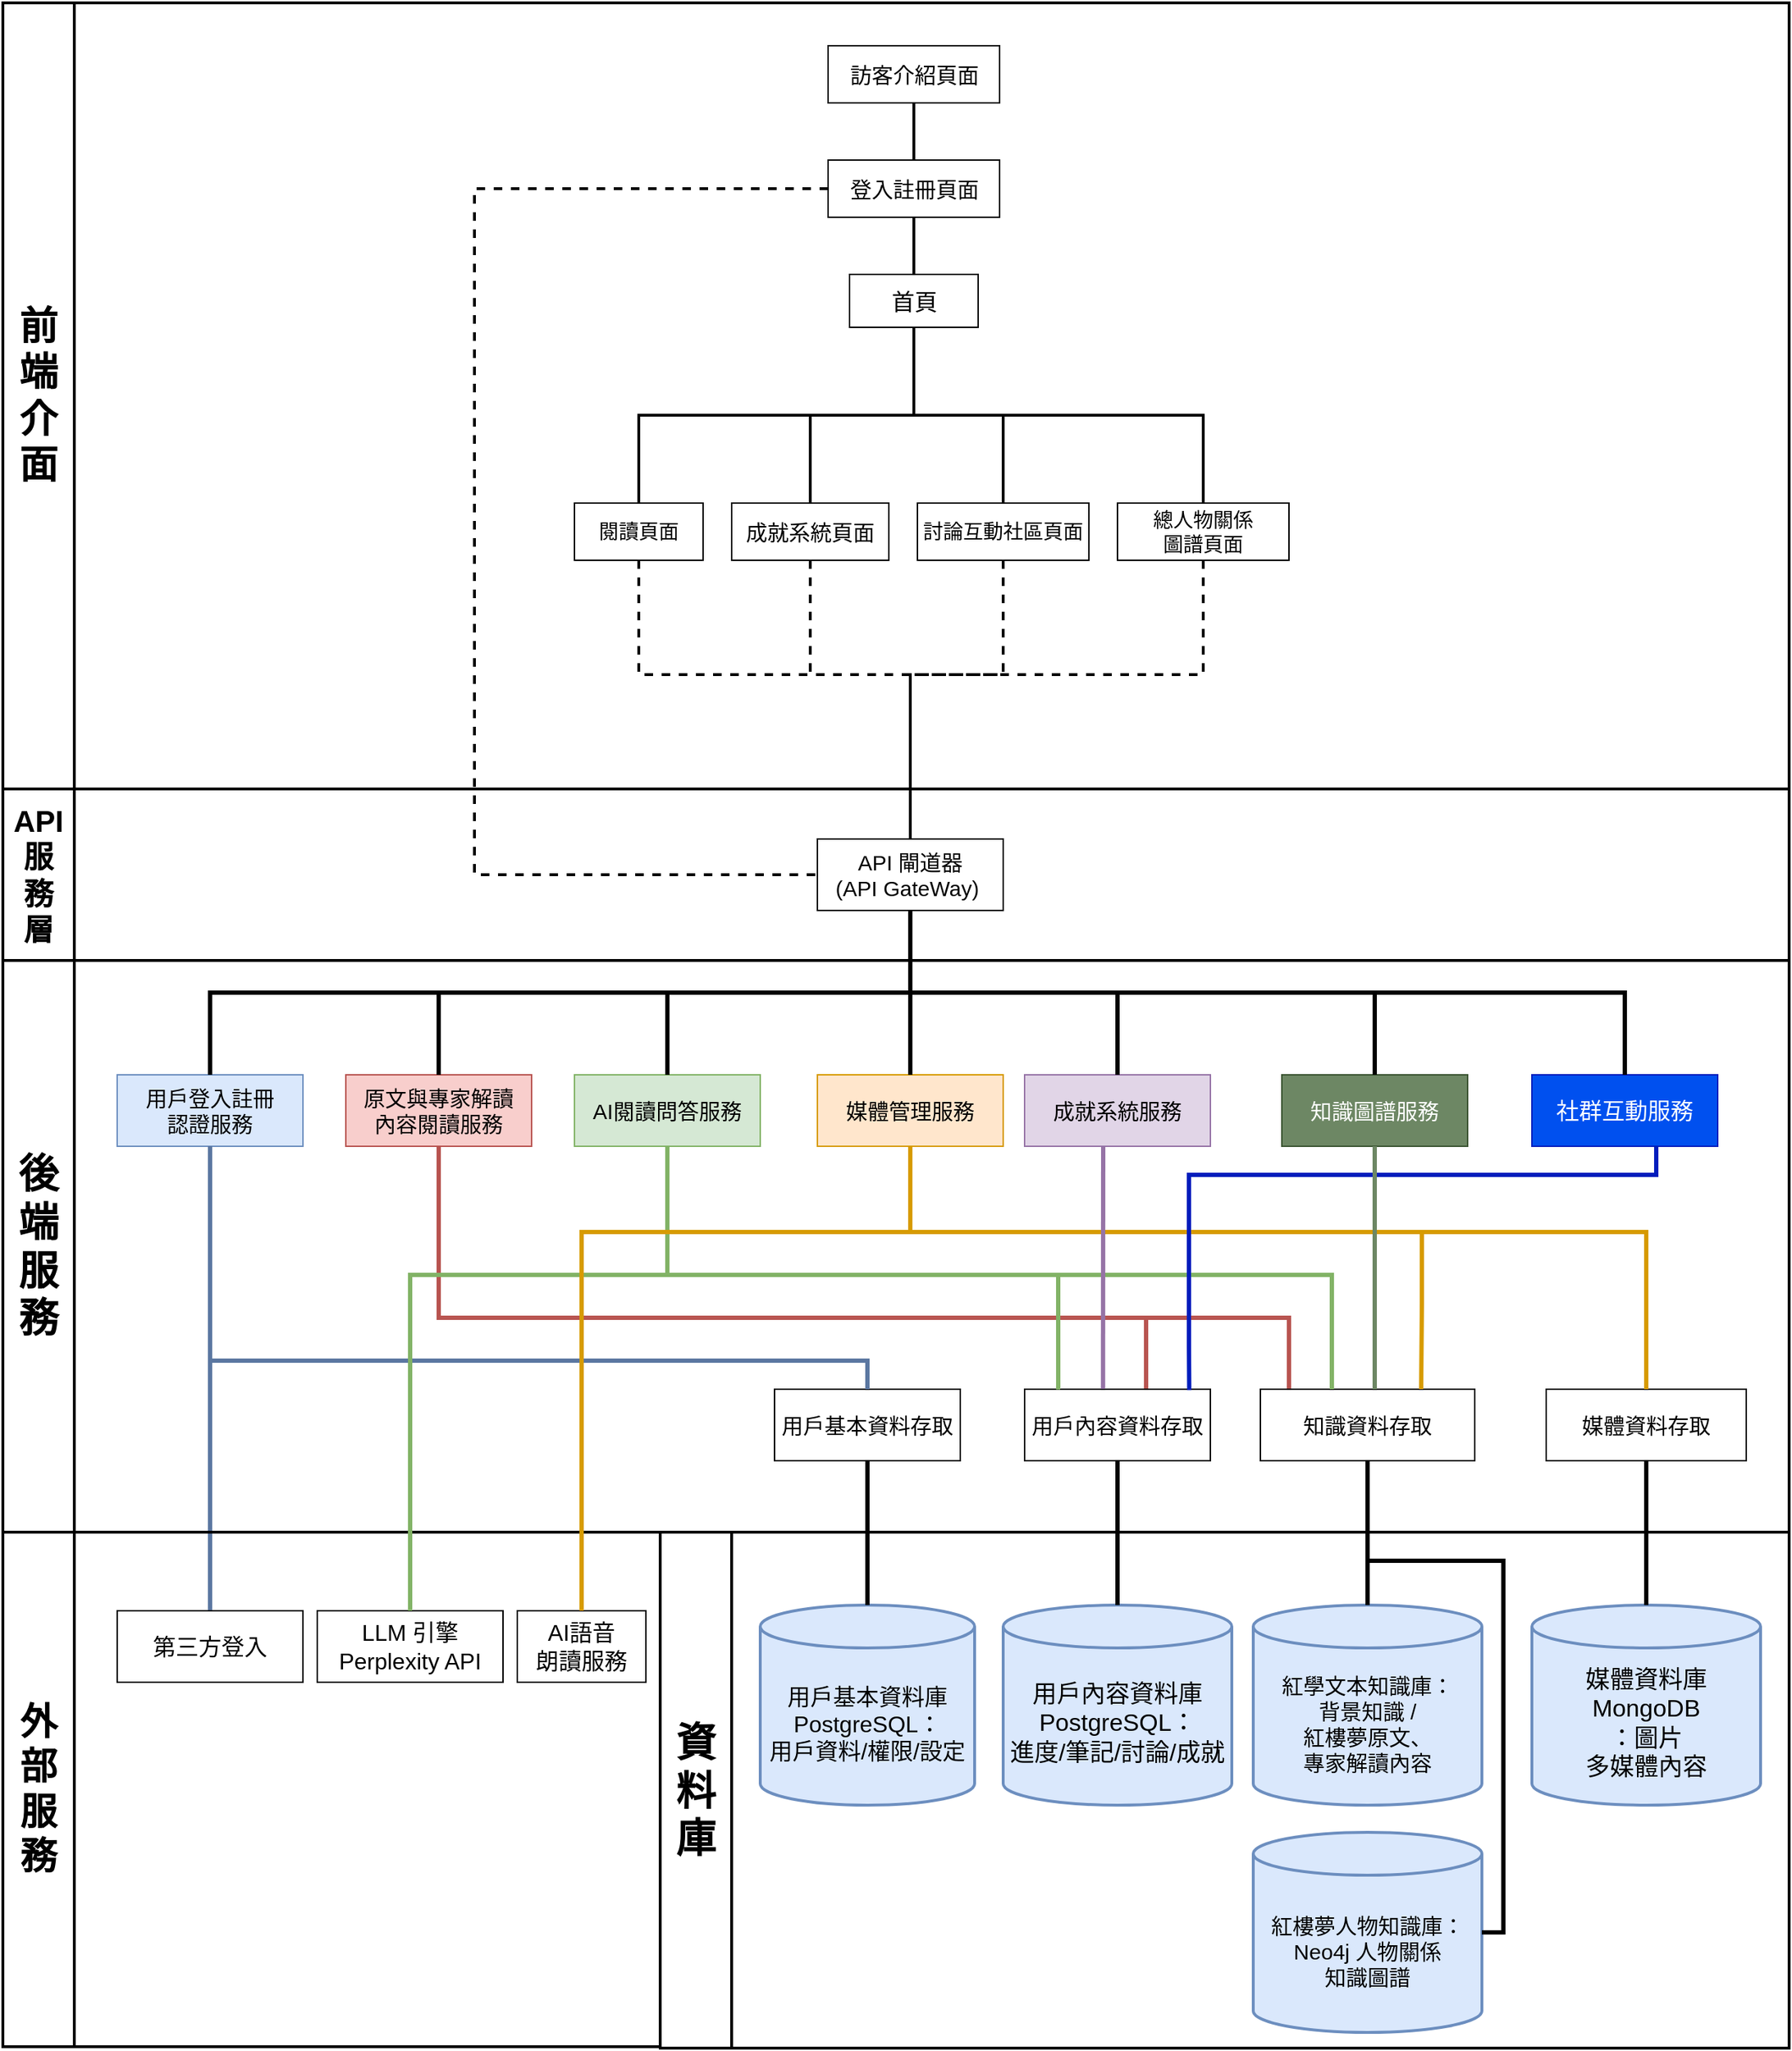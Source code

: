 <mxfile version="24.7.17">
  <diagram name="Page-1" id="e7e014a7-5840-1c2e-5031-d8a46d1fe8dd">
    <mxGraphModel dx="808" dy="1304" grid="1" gridSize="10" guides="1" tooltips="1" connect="1" arrows="1" fold="1" page="1" pageScale="1" pageWidth="1169" pageHeight="826" background="none" math="0" shadow="0">
      <root>
        <mxCell id="0" />
        <mxCell id="1" parent="0" />
        <mxCell id="SxPEQGApZWsC9rqTHvff-37" style="edgeStyle=orthogonalEdgeStyle;rounded=0;orthogonalLoop=1;jettySize=auto;html=1;exitX=0.5;exitY=1;exitDx=0;exitDy=0;entryX=0.5;entryY=0;entryDx=0;entryDy=0;endArrow=none;endFill=0;strokeWidth=3;strokeColor=#5b77a1;" parent="1" source="SxPEQGApZWsC9rqTHvff-35" target="SxPEQGApZWsC9rqTHvff-36" edge="1">
          <mxGeometry relative="1" as="geometry">
            <Array as="points">
              <mxPoint x="315" y="910" />
              <mxPoint x="315" y="910" />
            </Array>
          </mxGeometry>
        </mxCell>
        <mxCell id="3" value="後&#xa;端&#xa;服&#xa;務" style="swimlane;whiteSpace=wrap;startSize=50;direction=north;fontSize=28;strokeWidth=2;" parent="1" vertex="1">
          <mxGeometry x="170" y="480" width="1250" height="400" as="geometry" />
        </mxCell>
        <mxCell id="SxPEQGApZWsC9rqTHvff-42" style="edgeStyle=orthogonalEdgeStyle;rounded=0;orthogonalLoop=1;jettySize=auto;html=1;exitX=0.5;exitY=1;exitDx=0;exitDy=0;endArrow=none;endFill=0;strokeWidth=3;fillColor=#f8cecc;strokeColor=#b85450;" parent="3" source="SxPEQGApZWsC9rqTHvff-40" target="Py5HU_dpRkEgIAF00YqD-6" edge="1">
          <mxGeometry relative="1" as="geometry">
            <Array as="points">
              <mxPoint x="305" y="250" />
              <mxPoint x="900" y="250" />
            </Array>
          </mxGeometry>
        </mxCell>
        <mxCell id="SxPEQGApZWsC9rqTHvff-35" value="&lt;span style=&quot;font-size: 15px;&quot;&gt;用戶登入註冊&lt;br style=&quot;font-size: 15px;&quot;&gt;認證服務&lt;/span&gt;" style="rounded=0;whiteSpace=wrap;html=1;fontSize=15;fillColor=#dae8fc;strokeColor=#6c8ebf;" parent="3" vertex="1">
          <mxGeometry x="80" y="80" width="130" height="50" as="geometry" />
        </mxCell>
        <mxCell id="bKYKXZFoOEibJwhLb-Ia-7" style="edgeStyle=orthogonalEdgeStyle;rounded=0;orthogonalLoop=1;jettySize=auto;html=1;exitX=0.5;exitY=1;exitDx=0;exitDy=0;endArrow=none;endFill=0;strokeWidth=3;fillColor=#f8cecc;strokeColor=#b85450;entryX=0.654;entryY=0;entryDx=0;entryDy=0;entryPerimeter=0;" edge="1" parent="3" source="SxPEQGApZWsC9rqTHvff-40" target="Py5HU_dpRkEgIAF00YqD-4">
          <mxGeometry relative="1" as="geometry">
            <mxPoint x="801" y="301" as="targetPoint" />
            <Array as="points">
              <mxPoint x="305" y="250" />
              <mxPoint x="800" y="250" />
            </Array>
          </mxGeometry>
        </mxCell>
        <mxCell id="SxPEQGApZWsC9rqTHvff-40" value="&lt;span style=&quot;font-size: 15px;&quot;&gt;原文與專家解讀&lt;/span&gt;&lt;br style=&quot;padding: 0px; margin: 0px; font-size: 15px;&quot;&gt;&lt;span style=&quot;font-size: 15px;&quot;&gt;內容閱讀服務&lt;/span&gt;" style="rounded=0;whiteSpace=wrap;html=1;fontSize=15;fillColor=#f8cecc;strokeColor=#b85450;" parent="3" vertex="1">
          <mxGeometry x="240" y="80" width="130" height="50" as="geometry" />
        </mxCell>
        <mxCell id="SxPEQGApZWsC9rqTHvff-43" value="AI閱讀問答服務" style="whiteSpace=wrap;strokeWidth=1;fontSize=15;fillColor=#d5e8d4;strokeColor=#82b366;" parent="3" vertex="1">
          <mxGeometry x="400" y="80" width="130" height="50" as="geometry" />
        </mxCell>
        <mxCell id="SxPEQGApZWsC9rqTHvff-48" value="媒體管理服務" style="whiteSpace=wrap;strokeWidth=1;fontSize=15;fillColor=#ffe6cc;strokeColor=#d79b00;" parent="3" vertex="1">
          <mxGeometry x="570" y="80" width="130" height="50" as="geometry" />
        </mxCell>
        <mxCell id="SxPEQGApZWsC9rqTHvff-55" value="成就系統服務" style="whiteSpace=wrap;strokeWidth=1;fontSize=15;fillColor=#e1d5e7;strokeColor=#9673a6;" parent="3" vertex="1">
          <mxGeometry x="715" y="80" width="130" height="50" as="geometry" />
        </mxCell>
        <mxCell id="SxPEQGApZWsC9rqTHvff-61" value="知識圖譜服務" style="whiteSpace=wrap;strokeWidth=1;fontSize=15;fillColor=#6d8764;strokeColor=#3A5431;fontColor=#ffffff;" parent="3" vertex="1">
          <mxGeometry x="895" y="80" width="130" height="50" as="geometry" />
        </mxCell>
        <mxCell id="SxPEQGApZWsC9rqTHvff-64" value="社群互動服務" style="whiteSpace=wrap;strokeWidth=1;fontSize=16;fillColor=#0050ef;strokeColor=#001DBC;fontColor=#ffffff;" parent="3" vertex="1">
          <mxGeometry x="1070" y="80" width="130" height="50" as="geometry" />
        </mxCell>
        <mxCell id="Py5HU_dpRkEgIAF00YqD-3" value="用戶基本資料存取" style="rounded=0;whiteSpace=wrap;html=1;fontSize=15;" parent="3" vertex="1">
          <mxGeometry x="540" y="300" width="130" height="50" as="geometry" />
        </mxCell>
        <mxCell id="SxPEQGApZWsC9rqTHvff-38" style="edgeStyle=orthogonalEdgeStyle;rounded=0;orthogonalLoop=1;jettySize=auto;html=1;exitX=0.5;exitY=1;exitDx=0;exitDy=0;entryX=0.5;entryY=0;entryDx=0;entryDy=0;endArrow=none;endFill=0;strokeWidth=3;fillColor=#dae8fc;strokeColor=#5B77A1;" parent="3" source="SxPEQGApZWsC9rqTHvff-35" target="Py5HU_dpRkEgIAF00YqD-3" edge="1">
          <mxGeometry relative="1" as="geometry">
            <Array as="points">
              <mxPoint x="145" y="280" />
              <mxPoint x="605" y="280" />
            </Array>
          </mxGeometry>
        </mxCell>
        <mxCell id="Py5HU_dpRkEgIAF00YqD-4" value="用戶內容資料存取" style="rounded=0;whiteSpace=wrap;html=1;fontSize=15;" parent="3" vertex="1">
          <mxGeometry x="715" y="300" width="130" height="50" as="geometry" />
        </mxCell>
        <mxCell id="Py5HU_dpRkEgIAF00YqD-6" value="知識資料存取" style="rounded=0;whiteSpace=wrap;html=1;fontSize=15;" parent="3" vertex="1">
          <mxGeometry x="880" y="300" width="150" height="50" as="geometry" />
        </mxCell>
        <mxCell id="SxPEQGApZWsC9rqTHvff-46" style="edgeStyle=orthogonalEdgeStyle;rounded=0;orthogonalLoop=1;jettySize=auto;html=1;exitX=0.5;exitY=1;exitDx=0;exitDy=0;endArrow=none;endFill=0;strokeWidth=3;fillColor=#d5e8d4;strokeColor=#82b366;" parent="3" source="SxPEQGApZWsC9rqTHvff-43" edge="1">
          <mxGeometry relative="1" as="geometry">
            <mxPoint x="930" y="300" as="targetPoint" />
            <Array as="points">
              <mxPoint x="465" y="220" />
              <mxPoint x="930" y="220" />
            </Array>
          </mxGeometry>
        </mxCell>
        <mxCell id="SxPEQGApZWsC9rqTHvff-67" style="edgeStyle=orthogonalEdgeStyle;rounded=0;orthogonalLoop=1;jettySize=auto;html=1;exitX=0.5;exitY=1;exitDx=0;exitDy=0;entryX=0.75;entryY=0;entryDx=0;entryDy=0;strokeWidth=3;fillColor=#ffe6cc;strokeColor=#d79b00;endArrow=none;endFill=0;" parent="3" source="SxPEQGApZWsC9rqTHvff-48" target="Py5HU_dpRkEgIAF00YqD-6" edge="1">
          <mxGeometry relative="1" as="geometry">
            <Array as="points">
              <mxPoint x="635" y="190" />
              <mxPoint x="993" y="190" />
              <mxPoint x="993" y="240" />
            </Array>
          </mxGeometry>
        </mxCell>
        <mxCell id="Py5HU_dpRkEgIAF00YqD-8" value="媒體資料存取" style="rounded=0;whiteSpace=wrap;html=1;fontSize=15;" parent="3" vertex="1">
          <mxGeometry x="1080" y="300" width="140" height="50" as="geometry" />
        </mxCell>
        <mxCell id="SxPEQGApZWsC9rqTHvff-68" style="edgeStyle=orthogonalEdgeStyle;rounded=0;orthogonalLoop=1;jettySize=auto;html=1;exitX=0.5;exitY=1;exitDx=0;exitDy=0;entryX=0.5;entryY=0;entryDx=0;entryDy=0;fillColor=#ffe6cc;strokeColor=#d79b00;strokeWidth=3;endArrow=none;endFill=0;" parent="3" source="SxPEQGApZWsC9rqTHvff-48" target="Py5HU_dpRkEgIAF00YqD-8" edge="1">
          <mxGeometry relative="1" as="geometry">
            <Array as="points">
              <mxPoint x="635" y="190" />
              <mxPoint x="1150" y="190" />
              <mxPoint x="1150" y="300" />
            </Array>
          </mxGeometry>
        </mxCell>
        <mxCell id="SxPEQGApZWsC9rqTHvff-56" style="edgeStyle=orthogonalEdgeStyle;rounded=0;orthogonalLoop=1;jettySize=auto;html=1;entryX=0.422;entryY=-0.004;entryDx=0;entryDy=0;fillColor=#e1d5e7;strokeColor=#9673a6;strokeWidth=3;endArrow=none;endFill=0;entryPerimeter=0;jumpSize=6;" parent="3" target="Py5HU_dpRkEgIAF00YqD-4" edge="1">
          <mxGeometry relative="1" as="geometry">
            <Array as="points">
              <mxPoint x="770" y="130" />
            </Array>
            <mxPoint x="770" y="130" as="sourcePoint" />
          </mxGeometry>
        </mxCell>
        <mxCell id="SxPEQGApZWsC9rqTHvff-70" style="edgeStyle=orthogonalEdgeStyle;rounded=0;orthogonalLoop=1;jettySize=auto;html=1;exitX=0.5;exitY=1;exitDx=0;exitDy=0;entryX=0.717;entryY=0.013;entryDx=0;entryDy=0;strokeWidth=3;strokeColor=#001DBC;endArrow=none;endFill=0;fillColor=#0050ef;entryPerimeter=0;" parent="3" edge="1">
          <mxGeometry relative="1" as="geometry">
            <Array as="points">
              <mxPoint x="1157" y="150" />
              <mxPoint x="830" y="150" />
              <mxPoint x="830" y="270" />
            </Array>
            <mxPoint x="1157.0" y="130" as="sourcePoint" />
            <mxPoint x="830.21" y="300.65" as="targetPoint" />
          </mxGeometry>
        </mxCell>
        <mxCell id="SxPEQGApZWsC9rqTHvff-69" style="edgeStyle=orthogonalEdgeStyle;rounded=0;orthogonalLoop=1;jettySize=auto;html=1;exitX=0.5;exitY=1;exitDx=0;exitDy=0;endArrow=none;endFill=0;strokeWidth=3;strokeColor=#6d8764;" parent="3" source="SxPEQGApZWsC9rqTHvff-61" edge="1">
          <mxGeometry relative="1" as="geometry">
            <mxPoint x="960" y="300" as="targetPoint" />
            <Array as="points">
              <mxPoint x="960" y="300" />
            </Array>
          </mxGeometry>
        </mxCell>
        <mxCell id="bKYKXZFoOEibJwhLb-Ia-8" style="edgeStyle=orthogonalEdgeStyle;rounded=0;orthogonalLoop=1;jettySize=auto;html=1;exitX=0.5;exitY=1;exitDx=0;exitDy=0;entryX=0.181;entryY=0.004;entryDx=0;entryDy=0;entryPerimeter=0;strokeWidth=3;fillColor=#d5e8d4;strokeColor=#82b366;endArrow=none;endFill=0;" edge="1" parent="3" source="SxPEQGApZWsC9rqTHvff-43" target="Py5HU_dpRkEgIAF00YqD-4">
          <mxGeometry relative="1" as="geometry">
            <Array as="points">
              <mxPoint x="465" y="220" />
              <mxPoint x="739" y="220" />
            </Array>
          </mxGeometry>
        </mxCell>
        <mxCell id="SxPEQGApZWsC9rqTHvff-12" value="API&#xa;服&#xa;務&#xa;層" style="swimlane;whiteSpace=wrap;direction=north;startSize=50;fontSize=21;strokeWidth=2;" parent="1" vertex="1">
          <mxGeometry x="170" y="360" width="1250" height="120" as="geometry" />
        </mxCell>
        <mxCell id="SxPEQGApZWsC9rqTHvff-27" value="&lt;font style=&quot;font-size: 15px;&quot;&gt;API&amp;nbsp;閘道器&lt;br style=&quot;font-size: 15px;&quot;&gt;(API GateWay)&amp;nbsp;&lt;/font&gt;" style="rounded=0;whiteSpace=wrap;html=1;fontSize=15;" parent="SxPEQGApZWsC9rqTHvff-12" vertex="1">
          <mxGeometry x="570" y="35" width="130" height="50" as="geometry" />
        </mxCell>
        <mxCell id="SxPEQGApZWsC9rqTHvff-33" value="外&#xa;部&#xa;服&#xa;務" style="swimlane;whiteSpace=wrap;startSize=50;direction=north;fontSize=26;strokeWidth=2;" parent="1" vertex="1">
          <mxGeometry x="170" y="880" width="470" height="360" as="geometry" />
        </mxCell>
        <mxCell id="SxPEQGApZWsC9rqTHvff-36" value="&lt;span style=&quot;font-size: 16px;&quot;&gt;第三方登入&lt;/span&gt;" style="rounded=0;whiteSpace=wrap;html=1;fontSize=16;" parent="SxPEQGApZWsC9rqTHvff-33" vertex="1">
          <mxGeometry x="80" y="55" width="130" height="50" as="geometry" />
        </mxCell>
        <mxCell id="SxPEQGApZWsC9rqTHvff-44" value="&lt;span style=&quot;font-size: 16px;&quot;&gt;LLM &lt;/span&gt;&lt;span style=&quot;font-size: 16px;&quot;&gt;引擎&lt;br style=&quot;font-size: 16px;&quot;&gt;&lt;/span&gt;Perplexity API" style="rounded=0;whiteSpace=wrap;html=1;fontSize=16;" parent="SxPEQGApZWsC9rqTHvff-33" vertex="1">
          <mxGeometry x="220" y="55" width="130" height="50" as="geometry" />
        </mxCell>
        <mxCell id="SxPEQGApZWsC9rqTHvff-51" value="&lt;span style=&quot;font-size: 16px;&quot;&gt;AI語音&lt;br style=&quot;font-size: 16px;&quot;&gt;朗讀服務&lt;/span&gt;" style="rounded=0;whiteSpace=wrap;html=1;fontSize=16;" parent="SxPEQGApZWsC9rqTHvff-33" vertex="1">
          <mxGeometry x="360" y="55" width="90" height="50" as="geometry" />
        </mxCell>
        <mxCell id="SxPEQGApZWsC9rqTHvff-34" value="資&#xa;料&#xa;庫" style="swimlane;whiteSpace=wrap;startSize=50;direction=north;fontSize=28;strokeWidth=2;" parent="1" vertex="1">
          <mxGeometry x="630" y="880" width="790" height="361" as="geometry" />
        </mxCell>
        <mxCell id="bqFWS5N9uW7Ea1BvdyN1-56" value="&lt;font style=&quot;font-size: 16px;&quot;&gt;用戶基本資料庫&lt;br style=&quot;padding: 0px; margin: 0px; font-size: 16px;&quot;&gt;PostgreSQL：&lt;br style=&quot;padding: 0px; margin: 0px; font-size: 16px;&quot;&gt;用戶資料/權限/設定&lt;/font&gt;" style="shape=cylinder3;whiteSpace=wrap;html=1;boundedLbl=1;backgroundOutline=1;size=15;fontSize=16;fillColor=#dae8fc;strokeColor=#6c8ebf;strokeWidth=2;" parent="SxPEQGApZWsC9rqTHvff-34" vertex="1">
          <mxGeometry x="70" y="51" width="150" height="140" as="geometry" />
        </mxCell>
        <mxCell id="bqFWS5N9uW7Ea1BvdyN1-55" value="&lt;font style=&quot;font-size: 17px;&quot;&gt;用戶內容資料庫&lt;br style=&quot;padding: 0px; margin: 0px; font-size: 17px;&quot;&gt;PostgreSQL：&lt;br style=&quot;padding: 0px; margin: 0px; font-size: 17px;&quot;&gt;進度/筆記/討論/成就&lt;/font&gt;" style="shape=cylinder3;whiteSpace=wrap;html=1;boundedLbl=1;backgroundOutline=1;size=15;fontSize=17;fillColor=#dae8fc;strokeColor=#6c8ebf;strokeWidth=2;" parent="SxPEQGApZWsC9rqTHvff-34" vertex="1">
          <mxGeometry x="240" y="51" width="160" height="140" as="geometry" />
        </mxCell>
        <mxCell id="SxPEQGApZWsC9rqTHvff-49" value="&lt;span style=&quot;font-size: 15px;&quot;&gt;紅學文本知識庫：&lt;/span&gt;&lt;span style=&quot;font-size: 15px;&quot;&gt;&lt;br style=&quot;font-size: 15px;&quot;&gt;背景知識&amp;nbsp;&lt;/span&gt;&lt;span style=&quot;font-size: 15px;&quot;&gt;/&lt;br style=&quot;font-size: 15px;&quot;&gt;紅樓夢原文、&lt;br style=&quot;font-size: 15px;&quot;&gt;專家解讀內容&lt;/span&gt;" style="shape=cylinder3;whiteSpace=wrap;html=1;boundedLbl=1;backgroundOutline=1;size=15;fontSize=15;fillColor=#dae8fc;strokeColor=#6c8ebf;strokeWidth=2;" parent="SxPEQGApZWsC9rqTHvff-34" vertex="1">
          <mxGeometry x="415" y="51" width="160" height="140" as="geometry" />
        </mxCell>
        <mxCell id="bKYKXZFoOEibJwhLb-Ia-3" value="紅樓夢人物知識庫：&lt;br&gt;Neo4j&amp;nbsp;人物關係&lt;br&gt;知識圖譜" style="shape=cylinder3;whiteSpace=wrap;html=1;boundedLbl=1;backgroundOutline=1;size=15;fontSize=15;fillColor=#dae8fc;strokeColor=#6c8ebf;strokeWidth=2;" vertex="1" parent="SxPEQGApZWsC9rqTHvff-34">
          <mxGeometry x="415" y="210" width="160" height="140" as="geometry" />
        </mxCell>
        <mxCell id="SxPEQGApZWsC9rqTHvff-50" value="&lt;font style=&quot;font-size: 17px;&quot;&gt;媒體資料庫&lt;br style=&quot;padding: 0px; margin: 0px; font-size: 17px;&quot;&gt;MongoDB&lt;br style=&quot;padding: 0px; margin: 0px; font-size: 17px;&quot;&gt;：圖片&lt;br style=&quot;padding: 0px; margin: 0px; font-size: 17px;&quot;&gt;多媒體內容&lt;/font&gt;" style="shape=cylinder3;whiteSpace=wrap;html=1;boundedLbl=1;backgroundOutline=1;size=15;fontSize=17;fillColor=#dae8fc;strokeColor=#6c8ebf;strokeWidth=2;" parent="SxPEQGApZWsC9rqTHvff-34" vertex="1">
          <mxGeometry x="610" y="51" width="160" height="140" as="geometry" />
        </mxCell>
        <mxCell id="SxPEQGApZWsC9rqTHvff-39" style="edgeStyle=orthogonalEdgeStyle;rounded=0;orthogonalLoop=1;jettySize=auto;html=1;exitX=0.5;exitY=1;exitDx=0;exitDy=0;entryX=0.5;entryY=0;entryDx=0;entryDy=0;endArrow=none;endFill=0;strokeWidth=3;" parent="1" source="SxPEQGApZWsC9rqTHvff-27" target="SxPEQGApZWsC9rqTHvff-35" edge="1">
          <mxGeometry relative="1" as="geometry" />
        </mxCell>
        <mxCell id="SxPEQGApZWsC9rqTHvff-41" style="edgeStyle=orthogonalEdgeStyle;rounded=0;orthogonalLoop=1;jettySize=auto;html=1;exitX=0.5;exitY=1;exitDx=0;exitDy=0;entryX=0.5;entryY=0;entryDx=0;entryDy=0;fontSize=11;endArrow=none;endFill=0;strokeWidth=3;" parent="1" source="SxPEQGApZWsC9rqTHvff-27" target="SxPEQGApZWsC9rqTHvff-40" edge="1">
          <mxGeometry relative="1" as="geometry" />
        </mxCell>
        <mxCell id="SxPEQGApZWsC9rqTHvff-45" style="edgeStyle=orthogonalEdgeStyle;rounded=0;orthogonalLoop=1;jettySize=auto;html=1;exitX=0.5;exitY=1;exitDx=0;exitDy=0;entryX=0.5;entryY=0;entryDx=0;entryDy=0;strokeWidth=3;endArrow=none;endFill=0;fillColor=#d5e8d4;strokeColor=#82b366;" parent="1" source="SxPEQGApZWsC9rqTHvff-43" target="SxPEQGApZWsC9rqTHvff-44" edge="1">
          <mxGeometry relative="1" as="geometry">
            <Array as="points">
              <mxPoint x="635" y="700" />
              <mxPoint x="455" y="700" />
            </Array>
          </mxGeometry>
        </mxCell>
        <mxCell id="SxPEQGApZWsC9rqTHvff-47" style="edgeStyle=orthogonalEdgeStyle;rounded=0;orthogonalLoop=1;jettySize=auto;html=1;exitX=0.5;exitY=1;exitDx=0;exitDy=0;entryX=0.5;entryY=0;entryDx=0;entryDy=0;strokeWidth=3;endArrow=none;endFill=0;" parent="1" source="SxPEQGApZWsC9rqTHvff-27" target="SxPEQGApZWsC9rqTHvff-43" edge="1">
          <mxGeometry relative="1" as="geometry" />
        </mxCell>
        <mxCell id="2" value="前&#xa;端&#xa;介&#xa;面" style="swimlane;whiteSpace=wrap;startSize=50;direction=north;fontSize=27;strokeWidth=2;" parent="1" vertex="1">
          <mxGeometry x="170" y="-190" width="1250" height="550" as="geometry">
            <mxRectangle x="170" y="110" width="60" height="30" as="alternateBounds" />
          </mxGeometry>
        </mxCell>
        <mxCell id="bKYKXZFoOEibJwhLb-Ia-5" style="edgeStyle=orthogonalEdgeStyle;rounded=0;orthogonalLoop=1;jettySize=auto;html=1;exitX=0.5;exitY=1;exitDx=0;exitDy=0;entryX=0.5;entryY=0;entryDx=0;entryDy=0;strokeWidth=2;endArrow=none;endFill=0;" edge="1" parent="2" source="bqFWS5N9uW7Ea1BvdyN1-43" target="bqFWS5N9uW7Ea1BvdyN1-44">
          <mxGeometry relative="1" as="geometry" />
        </mxCell>
        <mxCell id="bqFWS5N9uW7Ea1BvdyN1-43" value="登入註冊頁面" style="rounded=0;whiteSpace=wrap;html=1;fontSize=15;" parent="2" vertex="1">
          <mxGeometry x="577.5" y="110" width="120" height="40" as="geometry" />
        </mxCell>
        <mxCell id="bKYKXZFoOEibJwhLb-Ia-6" style="edgeStyle=orthogonalEdgeStyle;rounded=0;orthogonalLoop=1;jettySize=auto;html=1;exitX=0.5;exitY=1;exitDx=0;exitDy=0;entryX=0.5;entryY=0;entryDx=0;entryDy=0;endArrow=none;endFill=0;strokeWidth=2;" edge="1" parent="2" source="bqFWS5N9uW7Ea1BvdyN1-42" target="bqFWS5N9uW7Ea1BvdyN1-43">
          <mxGeometry relative="1" as="geometry" />
        </mxCell>
        <mxCell id="bqFWS5N9uW7Ea1BvdyN1-42" value="訪客介紹頁面" style="rounded=0;whiteSpace=wrap;html=1;fontSize=15;" parent="2" vertex="1">
          <mxGeometry x="577.5" y="30" width="120" height="40" as="geometry" />
        </mxCell>
        <mxCell id="bqFWS5N9uW7Ea1BvdyN1-44" value="首頁" style="rounded=0;whiteSpace=wrap;html=1;fontSize=16;" parent="2" vertex="1">
          <mxGeometry x="592.5" y="190" width="90" height="37" as="geometry" />
        </mxCell>
        <mxCell id="bqFWS5N9uW7Ea1BvdyN1-47" value="閱讀頁面" style="rounded=0;whiteSpace=wrap;html=1;fontSize=14;" parent="2" vertex="1">
          <mxGeometry x="400" y="350" width="90" height="40" as="geometry" />
        </mxCell>
        <mxCell id="bqFWS5N9uW7Ea1BvdyN1-51" style="edgeStyle=orthogonalEdgeStyle;rounded=0;orthogonalLoop=1;jettySize=auto;html=1;exitX=0.5;exitY=0;exitDx=0;exitDy=0;entryX=0.5;entryY=1;entryDx=0;entryDy=0;endArrow=none;endFill=0;strokeWidth=2;" parent="2" source="bqFWS5N9uW7Ea1BvdyN1-47" target="bqFWS5N9uW7Ea1BvdyN1-44" edge="1">
          <mxGeometry relative="1" as="geometry" />
        </mxCell>
        <mxCell id="bqFWS5N9uW7Ea1BvdyN1-54" style="edgeStyle=orthogonalEdgeStyle;rounded=0;orthogonalLoop=1;jettySize=auto;html=1;exitX=0.5;exitY=1;exitDx=0;exitDy=0;entryX=0.5;entryY=0;entryDx=0;entryDy=0;endArrow=none;endFill=0;strokeWidth=2;" parent="2" source="bqFWS5N9uW7Ea1BvdyN1-44" target="bqFWS5N9uW7Ea1BvdyN1-50" edge="1">
          <mxGeometry relative="1" as="geometry" />
        </mxCell>
        <mxCell id="bqFWS5N9uW7Ea1BvdyN1-53" style="edgeStyle=orthogonalEdgeStyle;rounded=0;orthogonalLoop=1;jettySize=auto;html=1;exitX=0.5;exitY=1;exitDx=0;exitDy=0;endArrow=none;endFill=0;strokeWidth=2;" parent="2" source="bqFWS5N9uW7Ea1BvdyN1-44" target="bqFWS5N9uW7Ea1BvdyN1-49" edge="1">
          <mxGeometry relative="1" as="geometry" />
        </mxCell>
        <mxCell id="bqFWS5N9uW7Ea1BvdyN1-52" style="edgeStyle=orthogonalEdgeStyle;rounded=0;orthogonalLoop=1;jettySize=auto;html=1;exitX=0.5;exitY=1;exitDx=0;exitDy=0;entryX=0.5;entryY=0;entryDx=0;entryDy=0;endArrow=none;endFill=0;strokeWidth=2;" parent="2" source="bqFWS5N9uW7Ea1BvdyN1-44" target="bqFWS5N9uW7Ea1BvdyN1-48" edge="1">
          <mxGeometry relative="1" as="geometry" />
        </mxCell>
        <mxCell id="bqFWS5N9uW7Ea1BvdyN1-48" value="成就系統頁面" style="rounded=0;whiteSpace=wrap;html=1;fontSize=15;" parent="2" vertex="1">
          <mxGeometry x="510" y="350" width="110" height="40" as="geometry" />
        </mxCell>
        <mxCell id="bqFWS5N9uW7Ea1BvdyN1-49" value="討論互動社區頁面" style="rounded=0;whiteSpace=wrap;html=1;fontSize=14;" parent="2" vertex="1">
          <mxGeometry x="640" y="350" width="120" height="40" as="geometry" />
        </mxCell>
        <mxCell id="bqFWS5N9uW7Ea1BvdyN1-50" value="總人物關係&lt;br style=&quot;font-size: 14px;&quot;&gt;圖譜頁面" style="rounded=0;whiteSpace=wrap;html=1;fontSize=14;" parent="2" vertex="1">
          <mxGeometry x="780" y="350" width="120" height="40" as="geometry" />
        </mxCell>
        <mxCell id="SxPEQGApZWsC9rqTHvff-32" style="edgeStyle=orthogonalEdgeStyle;rounded=0;orthogonalLoop=1;jettySize=auto;html=1;exitX=0;exitY=0.5;exitDx=0;exitDy=0;entryX=0;entryY=0.5;entryDx=0;entryDy=0;endArrow=none;endFill=0;dashed=1;strokeWidth=2;" parent="1" source="bqFWS5N9uW7Ea1BvdyN1-43" target="SxPEQGApZWsC9rqTHvff-27" edge="1">
          <mxGeometry relative="1" as="geometry">
            <Array as="points">
              <mxPoint x="500" y="-60" />
              <mxPoint x="500" y="420" />
            </Array>
          </mxGeometry>
        </mxCell>
        <mxCell id="SxPEQGApZWsC9rqTHvff-28" style="edgeStyle=orthogonalEdgeStyle;rounded=0;orthogonalLoop=1;jettySize=auto;html=1;exitX=0.5;exitY=1;exitDx=0;exitDy=0;entryX=0.5;entryY=0;entryDx=0;entryDy=0;dashed=1;endArrow=none;endFill=0;strokeWidth=2;" parent="1" source="bqFWS5N9uW7Ea1BvdyN1-47" target="SxPEQGApZWsC9rqTHvff-27" edge="1">
          <mxGeometry relative="1" as="geometry">
            <Array as="points">
              <mxPoint x="615" y="280" />
              <mxPoint x="805" y="280" />
            </Array>
          </mxGeometry>
        </mxCell>
        <mxCell id="SxPEQGApZWsC9rqTHvff-29" style="edgeStyle=orthogonalEdgeStyle;rounded=0;orthogonalLoop=1;jettySize=auto;html=1;exitX=0.5;exitY=1;exitDx=0;exitDy=0;endArrow=none;endFill=0;dashed=1;strokeWidth=2;" parent="1" source="bqFWS5N9uW7Ea1BvdyN1-48" target="SxPEQGApZWsC9rqTHvff-27" edge="1">
          <mxGeometry relative="1" as="geometry">
            <Array as="points">
              <mxPoint x="735" y="280" />
              <mxPoint x="805" y="280" />
            </Array>
          </mxGeometry>
        </mxCell>
        <mxCell id="SxPEQGApZWsC9rqTHvff-30" style="edgeStyle=orthogonalEdgeStyle;rounded=0;orthogonalLoop=1;jettySize=auto;html=1;exitX=0.5;exitY=1;exitDx=0;exitDy=0;entryX=0.5;entryY=0;entryDx=0;entryDy=0;endArrow=none;endFill=0;dashed=1;strokeWidth=2;" parent="1" source="bqFWS5N9uW7Ea1BvdyN1-49" target="SxPEQGApZWsC9rqTHvff-27" edge="1">
          <mxGeometry relative="1" as="geometry">
            <Array as="points">
              <mxPoint x="870" y="280" />
              <mxPoint x="805" y="280" />
            </Array>
          </mxGeometry>
        </mxCell>
        <mxCell id="SxPEQGApZWsC9rqTHvff-31" style="edgeStyle=orthogonalEdgeStyle;rounded=0;orthogonalLoop=1;jettySize=auto;html=1;exitX=0.5;exitY=1;exitDx=0;exitDy=0;entryX=0.5;entryY=0;entryDx=0;entryDy=0;endArrow=none;endFill=0;dashed=1;strokeWidth=2;" parent="1" source="bqFWS5N9uW7Ea1BvdyN1-50" target="SxPEQGApZWsC9rqTHvff-27" edge="1">
          <mxGeometry relative="1" as="geometry">
            <Array as="points">
              <mxPoint x="1010" y="280" />
              <mxPoint x="805" y="280" />
            </Array>
          </mxGeometry>
        </mxCell>
        <mxCell id="SxPEQGApZWsC9rqTHvff-54" style="edgeStyle=orthogonalEdgeStyle;rounded=0;orthogonalLoop=1;jettySize=auto;html=1;exitX=0.5;exitY=1;exitDx=0;exitDy=0;entryX=0.5;entryY=0;entryDx=0;entryDy=0;strokeWidth=3;endArrow=none;endFill=0;" parent="1" source="SxPEQGApZWsC9rqTHvff-27" target="SxPEQGApZWsC9rqTHvff-48" edge="1">
          <mxGeometry relative="1" as="geometry" />
        </mxCell>
        <mxCell id="SxPEQGApZWsC9rqTHvff-57" style="edgeStyle=orthogonalEdgeStyle;rounded=0;orthogonalLoop=1;jettySize=auto;html=1;exitX=0.5;exitY=1;exitDx=0;exitDy=0;entryX=0.5;entryY=0;entryDx=0;entryDy=0;fillColor=#ffe6cc;strokeColor=#d79b00;endArrow=none;endFill=0;strokeWidth=3;" parent="1" source="SxPEQGApZWsC9rqTHvff-48" target="SxPEQGApZWsC9rqTHvff-51" edge="1">
          <mxGeometry relative="1" as="geometry">
            <Array as="points">
              <mxPoint x="805" y="670" />
              <mxPoint x="575" y="670" />
            </Array>
          </mxGeometry>
        </mxCell>
        <mxCell id="SxPEQGApZWsC9rqTHvff-60" style="edgeStyle=orthogonalEdgeStyle;rounded=0;orthogonalLoop=1;jettySize=auto;html=1;exitX=0.5;exitY=1;exitDx=0;exitDy=0;entryX=0.5;entryY=0;entryDx=0;entryDy=0;strokeWidth=3;endArrow=none;endFill=0;" parent="1" source="SxPEQGApZWsC9rqTHvff-27" target="SxPEQGApZWsC9rqTHvff-55" edge="1">
          <mxGeometry relative="1" as="geometry" />
        </mxCell>
        <mxCell id="SxPEQGApZWsC9rqTHvff-62" style="edgeStyle=orthogonalEdgeStyle;rounded=0;orthogonalLoop=1;jettySize=auto;html=1;exitX=0.5;exitY=1;exitDx=0;exitDy=0;entryX=0.5;entryY=0;entryDx=0;entryDy=0;strokeWidth=3;endArrow=none;endFill=0;" parent="1" source="SxPEQGApZWsC9rqTHvff-27" target="SxPEQGApZWsC9rqTHvff-61" edge="1">
          <mxGeometry relative="1" as="geometry" />
        </mxCell>
        <mxCell id="SxPEQGApZWsC9rqTHvff-66" style="edgeStyle=orthogonalEdgeStyle;rounded=0;orthogonalLoop=1;jettySize=auto;html=1;exitX=0.5;exitY=1;exitDx=0;exitDy=0;entryX=0.5;entryY=0;entryDx=0;entryDy=0;endArrow=none;endFill=0;strokeWidth=3;" parent="1" source="SxPEQGApZWsC9rqTHvff-27" target="SxPEQGApZWsC9rqTHvff-64" edge="1">
          <mxGeometry relative="1" as="geometry" />
        </mxCell>
        <mxCell id="Py5HU_dpRkEgIAF00YqD-9" style="edgeStyle=orthogonalEdgeStyle;rounded=0;orthogonalLoop=1;jettySize=auto;html=1;exitX=0.5;exitY=1;exitDx=0;exitDy=0;entryX=0.5;entryY=0;entryDx=0;entryDy=0;entryPerimeter=0;strokeWidth=3;endArrow=none;endFill=0;" parent="1" source="Py5HU_dpRkEgIAF00YqD-3" target="bqFWS5N9uW7Ea1BvdyN1-56" edge="1">
          <mxGeometry relative="1" as="geometry" />
        </mxCell>
        <mxCell id="Py5HU_dpRkEgIAF00YqD-10" style="edgeStyle=orthogonalEdgeStyle;rounded=0;orthogonalLoop=1;jettySize=auto;html=1;exitX=0.5;exitY=1;exitDx=0;exitDy=0;entryX=0.5;entryY=0;entryDx=0;entryDy=0;entryPerimeter=0;strokeWidth=3;endArrow=none;endFill=0;" parent="1" source="Py5HU_dpRkEgIAF00YqD-4" target="bqFWS5N9uW7Ea1BvdyN1-55" edge="1">
          <mxGeometry relative="1" as="geometry" />
        </mxCell>
        <mxCell id="Py5HU_dpRkEgIAF00YqD-11" style="edgeStyle=orthogonalEdgeStyle;rounded=0;orthogonalLoop=1;jettySize=auto;html=1;exitX=0.5;exitY=1;exitDx=0;exitDy=0;entryX=0.5;entryY=0;entryDx=0;entryDy=0;entryPerimeter=0;strokeWidth=3;endArrow=none;endFill=0;" parent="1" source="Py5HU_dpRkEgIAF00YqD-6" target="SxPEQGApZWsC9rqTHvff-49" edge="1">
          <mxGeometry relative="1" as="geometry" />
        </mxCell>
        <mxCell id="Py5HU_dpRkEgIAF00YqD-12" style="edgeStyle=orthogonalEdgeStyle;rounded=0;orthogonalLoop=1;jettySize=auto;html=1;exitX=0.5;exitY=1;exitDx=0;exitDy=0;entryX=0.5;entryY=0;entryDx=0;entryDy=0;entryPerimeter=0;strokeWidth=3;endArrow=none;endFill=0;" parent="1" source="Py5HU_dpRkEgIAF00YqD-8" target="SxPEQGApZWsC9rqTHvff-50" edge="1">
          <mxGeometry relative="1" as="geometry" />
        </mxCell>
        <mxCell id="bKYKXZFoOEibJwhLb-Ia-4" style="edgeStyle=orthogonalEdgeStyle;rounded=0;orthogonalLoop=1;jettySize=auto;html=1;exitX=0.5;exitY=1;exitDx=0;exitDy=0;entryX=1;entryY=0.5;entryDx=0;entryDy=0;entryPerimeter=0;strokeWidth=3;endArrow=none;endFill=0;" edge="1" parent="1" source="Py5HU_dpRkEgIAF00YqD-6" target="bKYKXZFoOEibJwhLb-Ia-3">
          <mxGeometry relative="1" as="geometry">
            <Array as="points">
              <mxPoint x="1125" y="900" />
              <mxPoint x="1220" y="900" />
              <mxPoint x="1220" y="1160" />
              <mxPoint x="1205" y="1160" />
            </Array>
          </mxGeometry>
        </mxCell>
      </root>
    </mxGraphModel>
  </diagram>
</mxfile>
